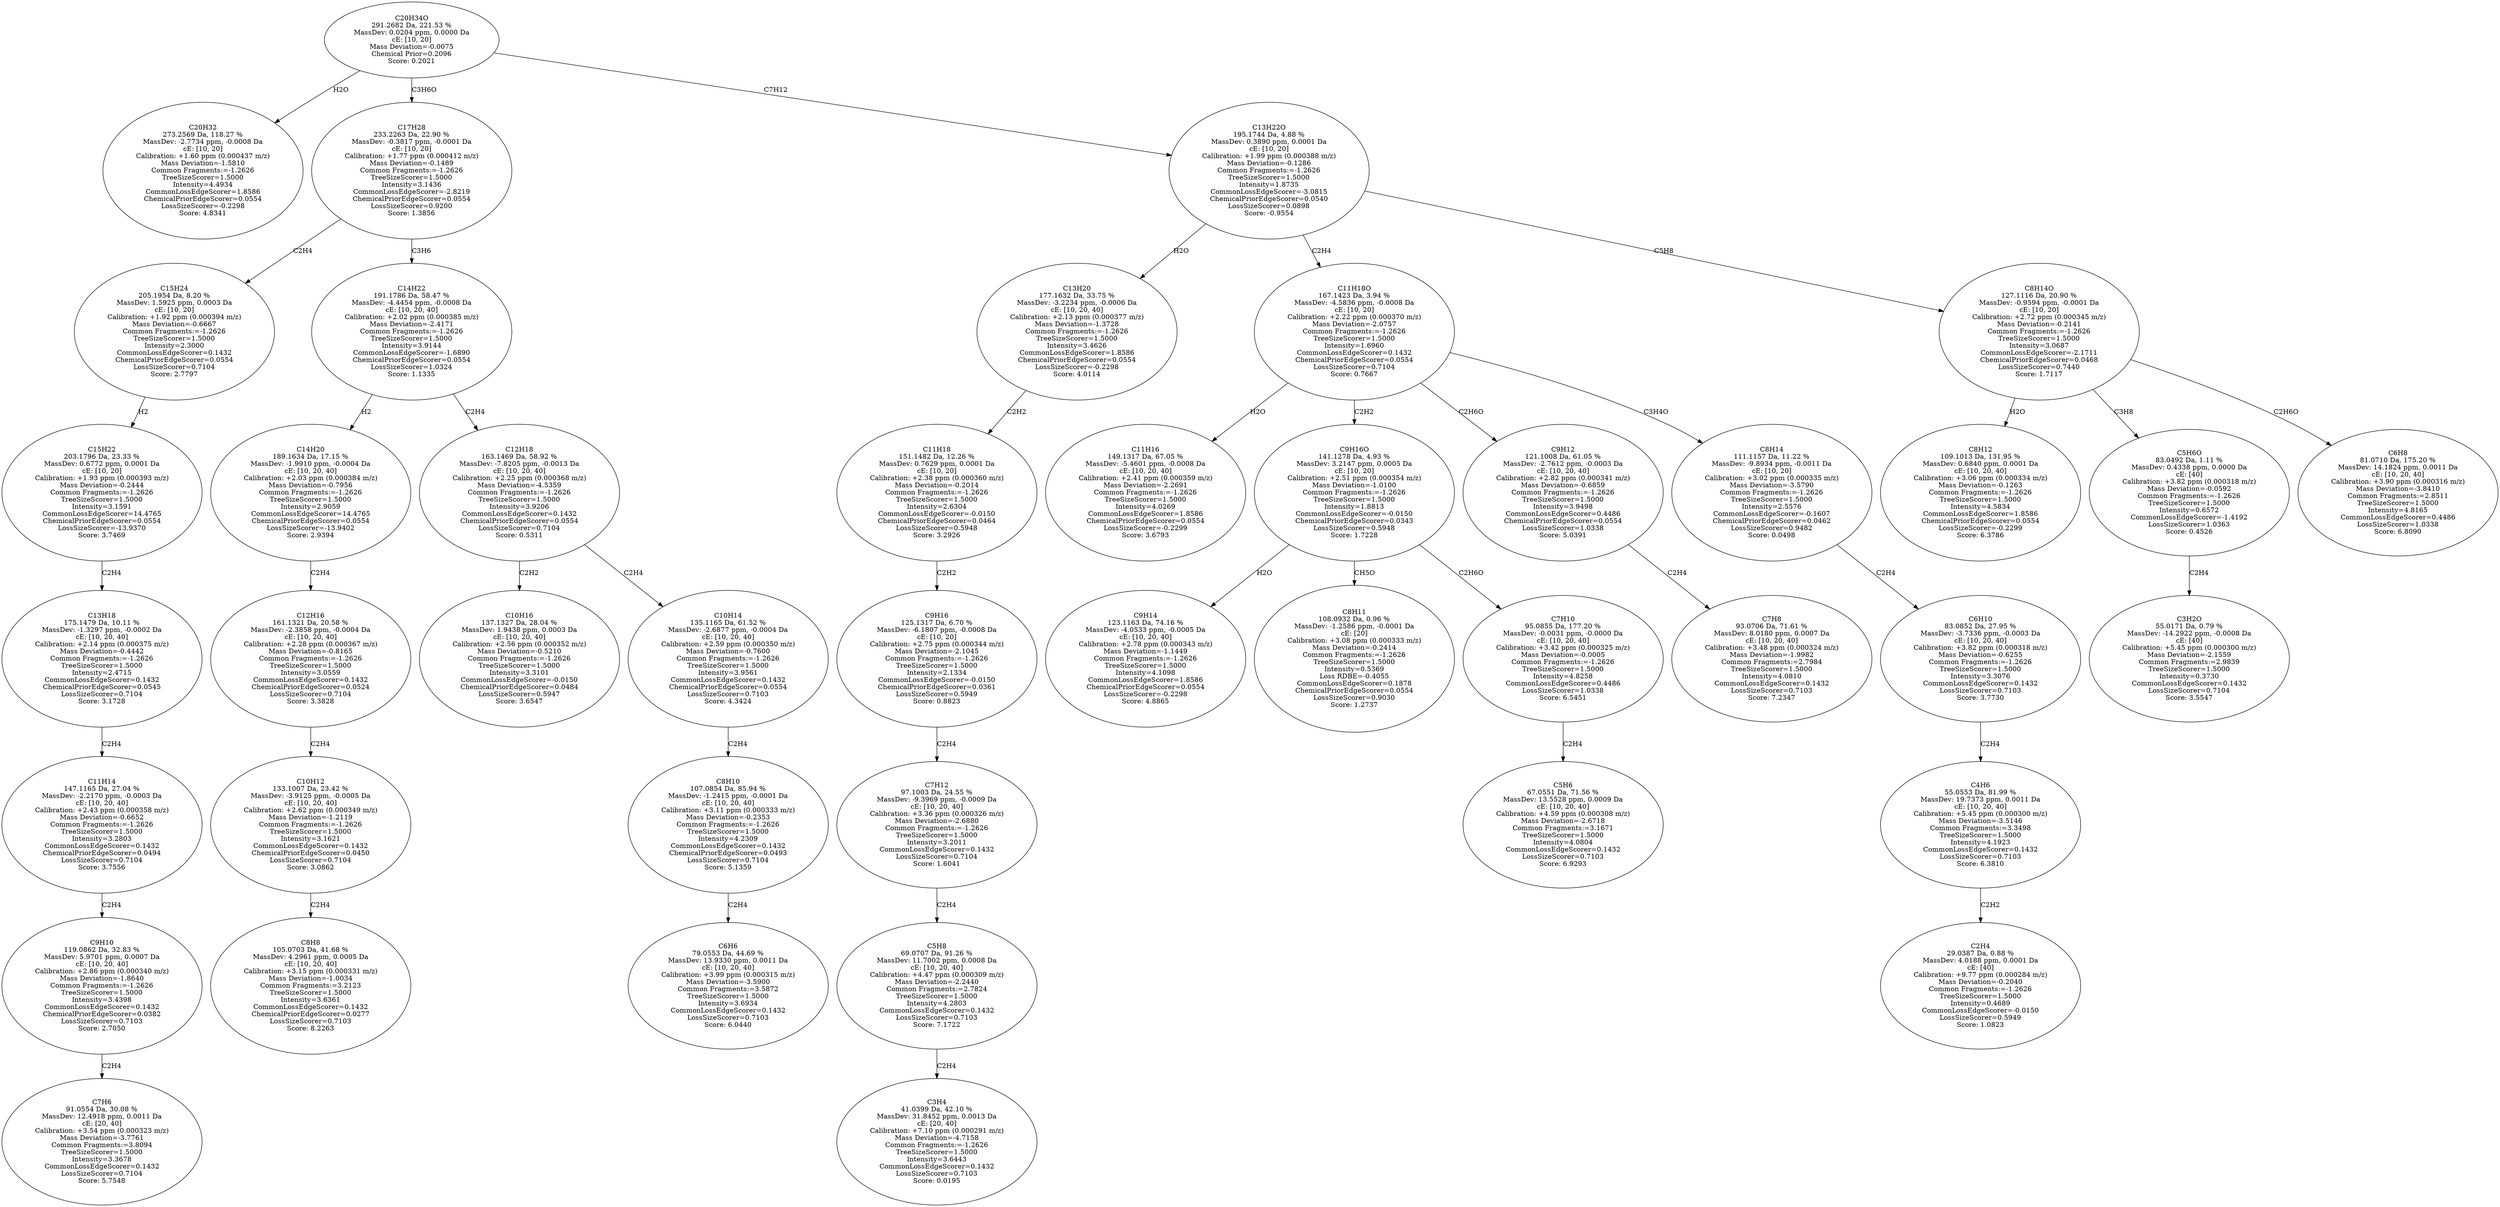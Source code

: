 strict digraph {
v1 [label="C20H32\n273.2569 Da, 118.27 %\nMassDev: -2.7734 ppm, -0.0008 Da\ncE: [10, 20]\nCalibration: +1.60 ppm (0.000437 m/z)\nMass Deviation=-1.5810\nCommon Fragments:=-1.2626\nTreeSizeScorer=1.5000\nIntensity=4.4934\nCommonLossEdgeScorer=1.8586\nChemicalPriorEdgeScorer=0.0554\nLossSizeScorer=-0.2298\nScore: 4.8341"];
v2 [label="C7H6\n91.0554 Da, 30.08 %\nMassDev: 12.4918 ppm, 0.0011 Da\ncE: [20, 40]\nCalibration: +3.54 ppm (0.000323 m/z)\nMass Deviation=-3.7761\nCommon Fragments:=3.8094\nTreeSizeScorer=1.5000\nIntensity=3.3678\nCommonLossEdgeScorer=0.1432\nLossSizeScorer=0.7104\nScore: 5.7548"];
v3 [label="C9H10\n119.0862 Da, 32.83 %\nMassDev: 5.9701 ppm, 0.0007 Da\ncE: [10, 20, 40]\nCalibration: +2.86 ppm (0.000340 m/z)\nMass Deviation=-1.8640\nCommon Fragments:=-1.2626\nTreeSizeScorer=1.5000\nIntensity=3.4398\nCommonLossEdgeScorer=0.1432\nChemicalPriorEdgeScorer=0.0382\nLossSizeScorer=0.7103\nScore: 2.7050"];
v4 [label="C11H14\n147.1165 Da, 27.04 %\nMassDev: -2.2170 ppm, -0.0003 Da\ncE: [10, 20, 40]\nCalibration: +2.43 ppm (0.000358 m/z)\nMass Deviation=-0.6652\nCommon Fragments:=-1.2626\nTreeSizeScorer=1.5000\nIntensity=3.2803\nCommonLossEdgeScorer=0.1432\nChemicalPriorEdgeScorer=0.0494\nLossSizeScorer=0.7104\nScore: 3.7556"];
v5 [label="C13H18\n175.1479 Da, 10.11 %\nMassDev: -1.3297 ppm, -0.0002 Da\ncE: [10, 20, 40]\nCalibration: +2.14 ppm (0.000375 m/z)\nMass Deviation=-0.4442\nCommon Fragments:=-1.2626\nTreeSizeScorer=1.5000\nIntensity=2.4715\nCommonLossEdgeScorer=0.1432\nChemicalPriorEdgeScorer=0.0545\nLossSizeScorer=0.7104\nScore: 3.1728"];
v6 [label="C15H22\n203.1796 Da, 23.33 %\nMassDev: 0.6772 ppm, 0.0001 Da\ncE: [10, 20]\nCalibration: +1.93 ppm (0.000393 m/z)\nMass Deviation=-0.2444\nCommon Fragments:=-1.2626\nTreeSizeScorer=1.5000\nIntensity=3.1591\nCommonLossEdgeScorer=14.4765\nChemicalPriorEdgeScorer=0.0554\nLossSizeScorer=-13.9370\nScore: 3.7469"];
v7 [label="C15H24\n205.1954 Da, 8.20 %\nMassDev: 1.5925 ppm, 0.0003 Da\ncE: [10, 20]\nCalibration: +1.92 ppm (0.000394 m/z)\nMass Deviation=-0.6667\nCommon Fragments:=-1.2626\nTreeSizeScorer=1.5000\nIntensity=2.3000\nCommonLossEdgeScorer=0.1432\nChemicalPriorEdgeScorer=0.0554\nLossSizeScorer=0.7104\nScore: 2.7797"];
v8 [label="C8H8\n105.0703 Da, 41.68 %\nMassDev: 4.2961 ppm, 0.0005 Da\ncE: [10, 20, 40]\nCalibration: +3.15 ppm (0.000331 m/z)\nMass Deviation=-1.0034\nCommon Fragments:=3.2123\nTreeSizeScorer=1.5000\nIntensity=3.6361\nCommonLossEdgeScorer=0.1432\nChemicalPriorEdgeScorer=0.0277\nLossSizeScorer=0.7103\nScore: 8.2263"];
v9 [label="C10H12\n133.1007 Da, 23.42 %\nMassDev: -3.9125 ppm, -0.0005 Da\ncE: [10, 20, 40]\nCalibration: +2.62 ppm (0.000349 m/z)\nMass Deviation=-1.2119\nCommon Fragments:=-1.2626\nTreeSizeScorer=1.5000\nIntensity=3.1621\nCommonLossEdgeScorer=0.1432\nChemicalPriorEdgeScorer=0.0450\nLossSizeScorer=0.7104\nScore: 3.0862"];
v10 [label="C12H16\n161.1321 Da, 20.58 %\nMassDev: -2.3858 ppm, -0.0004 Da\ncE: [10, 20, 40]\nCalibration: +2.28 ppm (0.000367 m/z)\nMass Deviation=-0.8165\nCommon Fragments:=-1.2626\nTreeSizeScorer=1.5000\nIntensity=3.0559\nCommonLossEdgeScorer=0.1432\nChemicalPriorEdgeScorer=0.0524\nLossSizeScorer=0.7104\nScore: 3.3828"];
v11 [label="C14H20\n189.1634 Da, 17.15 %\nMassDev: -1.9910 ppm, -0.0004 Da\ncE: [10, 20, 40]\nCalibration: +2.03 ppm (0.000384 m/z)\nMass Deviation=-0.7956\nCommon Fragments:=-1.2626\nTreeSizeScorer=1.5000\nIntensity=2.9059\nCommonLossEdgeScorer=14.4765\nChemicalPriorEdgeScorer=0.0554\nLossSizeScorer=-13.9402\nScore: 2.9394"];
v12 [label="C10H16\n137.1327 Da, 28.04 %\nMassDev: 1.9438 ppm, 0.0003 Da\ncE: [10, 20, 40]\nCalibration: +2.56 ppm (0.000352 m/z)\nMass Deviation=-0.5210\nCommon Fragments:=-1.2626\nTreeSizeScorer=1.5000\nIntensity=3.3101\nCommonLossEdgeScorer=-0.0150\nChemicalPriorEdgeScorer=0.0484\nLossSizeScorer=0.5947\nScore: 3.6547"];
v13 [label="C6H6\n79.0553 Da, 44.69 %\nMassDev: 13.9330 ppm, 0.0011 Da\ncE: [10, 20, 40]\nCalibration: +3.99 ppm (0.000315 m/z)\nMass Deviation=-3.5900\nCommon Fragments:=3.5872\nTreeSizeScorer=1.5000\nIntensity=3.6934\nCommonLossEdgeScorer=0.1432\nLossSizeScorer=0.7103\nScore: 6.0440"];
v14 [label="C8H10\n107.0854 Da, 85.94 %\nMassDev: -1.2415 ppm, -0.0001 Da\ncE: [10, 20, 40]\nCalibration: +3.11 ppm (0.000333 m/z)\nMass Deviation=-0.2353\nCommon Fragments:=-1.2626\nTreeSizeScorer=1.5000\nIntensity=4.2309\nCommonLossEdgeScorer=0.1432\nChemicalPriorEdgeScorer=0.0493\nLossSizeScorer=0.7104\nScore: 5.1359"];
v15 [label="C10H14\n135.1165 Da, 61.52 %\nMassDev: -2.6877 ppm, -0.0004 Da\ncE: [10, 20, 40]\nCalibration: +2.59 ppm (0.000350 m/z)\nMass Deviation=-0.7600\nCommon Fragments:=-1.2626\nTreeSizeScorer=1.5000\nIntensity=3.9561\nCommonLossEdgeScorer=0.1432\nChemicalPriorEdgeScorer=0.0554\nLossSizeScorer=0.7103\nScore: 4.3424"];
v16 [label="C12H18\n163.1469 Da, 58.92 %\nMassDev: -7.8205 ppm, -0.0013 Da\ncE: [10, 20, 40]\nCalibration: +2.25 ppm (0.000368 m/z)\nMass Deviation=-4.5359\nCommon Fragments:=-1.2626\nTreeSizeScorer=1.5000\nIntensity=3.9206\nCommonLossEdgeScorer=0.1432\nChemicalPriorEdgeScorer=0.0554\nLossSizeScorer=0.7104\nScore: 0.5311"];
v17 [label="C14H22\n191.1786 Da, 58.47 %\nMassDev: -4.4454 ppm, -0.0008 Da\ncE: [10, 20, 40]\nCalibration: +2.02 ppm (0.000385 m/z)\nMass Deviation=-2.4171\nCommon Fragments:=-1.2626\nTreeSizeScorer=1.5000\nIntensity=3.9144\nCommonLossEdgeScorer=-1.6890\nChemicalPriorEdgeScorer=0.0554\nLossSizeScorer=1.0324\nScore: 1.1335"];
v18 [label="C17H28\n233.2263 Da, 22.90 %\nMassDev: -0.3817 ppm, -0.0001 Da\ncE: [10, 20]\nCalibration: +1.77 ppm (0.000412 m/z)\nMass Deviation=-0.1489\nCommon Fragments:=-1.2626\nTreeSizeScorer=1.5000\nIntensity=3.1436\nCommonLossEdgeScorer=-2.8219\nChemicalPriorEdgeScorer=0.0554\nLossSizeScorer=0.9200\nScore: 1.3856"];
v19 [label="C3H4\n41.0399 Da, 42.10 %\nMassDev: 31.8452 ppm, 0.0013 Da\ncE: [20, 40]\nCalibration: +7.10 ppm (0.000291 m/z)\nMass Deviation=-4.7158\nCommon Fragments:=-1.2626\nTreeSizeScorer=1.5000\nIntensity=3.6443\nCommonLossEdgeScorer=0.1432\nLossSizeScorer=0.7103\nScore: 0.0195"];
v20 [label="C5H8\n69.0707 Da, 91.26 %\nMassDev: 11.7002 ppm, 0.0008 Da\ncE: [10, 20, 40]\nCalibration: +4.47 ppm (0.000309 m/z)\nMass Deviation=-2.2440\nCommon Fragments:=2.7824\nTreeSizeScorer=1.5000\nIntensity=4.2803\nCommonLossEdgeScorer=0.1432\nLossSizeScorer=0.7103\nScore: 7.1722"];
v21 [label="C7H12\n97.1003 Da, 24.55 %\nMassDev: -9.3969 ppm, -0.0009 Da\ncE: [10, 20, 40]\nCalibration: +3.36 ppm (0.000326 m/z)\nMass Deviation=-2.6880\nCommon Fragments:=-1.2626\nTreeSizeScorer=1.5000\nIntensity=3.2011\nCommonLossEdgeScorer=0.1432\nLossSizeScorer=0.7104\nScore: 1.6041"];
v22 [label="C9H16\n125.1317 Da, 6.70 %\nMassDev: -6.1807 ppm, -0.0008 Da\ncE: [10, 20]\nCalibration: +2.75 ppm (0.000344 m/z)\nMass Deviation=-2.1045\nCommon Fragments:=-1.2626\nTreeSizeScorer=1.5000\nIntensity=2.1334\nCommonLossEdgeScorer=-0.0150\nChemicalPriorEdgeScorer=0.0361\nLossSizeScorer=0.5949\nScore: 0.8823"];
v23 [label="C11H18\n151.1482 Da, 12.26 %\nMassDev: 0.7629 ppm, 0.0001 Da\ncE: [10, 20]\nCalibration: +2.38 ppm (0.000360 m/z)\nMass Deviation=-0.2014\nCommon Fragments:=-1.2626\nTreeSizeScorer=1.5000\nIntensity=2.6304\nCommonLossEdgeScorer=-0.0150\nChemicalPriorEdgeScorer=0.0464\nLossSizeScorer=0.5948\nScore: 3.2926"];
v24 [label="C13H20\n177.1632 Da, 33.75 %\nMassDev: -3.2234 ppm, -0.0006 Da\ncE: [10, 20, 40]\nCalibration: +2.13 ppm (0.000377 m/z)\nMass Deviation=-1.3728\nCommon Fragments:=-1.2626\nTreeSizeScorer=1.5000\nIntensity=3.4626\nCommonLossEdgeScorer=1.8586\nChemicalPriorEdgeScorer=0.0554\nLossSizeScorer=-0.2298\nScore: 4.0114"];
v25 [label="C11H16\n149.1317 Da, 67.05 %\nMassDev: -5.4601 ppm, -0.0008 Da\ncE: [10, 20, 40]\nCalibration: +2.41 ppm (0.000359 m/z)\nMass Deviation=-2.2691\nCommon Fragments:=-1.2626\nTreeSizeScorer=1.5000\nIntensity=4.0269\nCommonLossEdgeScorer=1.8586\nChemicalPriorEdgeScorer=0.0554\nLossSizeScorer=-0.2299\nScore: 3.6793"];
v26 [label="C9H14\n123.1163 Da, 74.16 %\nMassDev: -4.0533 ppm, -0.0005 Da\ncE: [10, 20, 40]\nCalibration: +2.78 ppm (0.000343 m/z)\nMass Deviation=-1.1449\nCommon Fragments:=-1.2626\nTreeSizeScorer=1.5000\nIntensity=4.1098\nCommonLossEdgeScorer=1.8586\nChemicalPriorEdgeScorer=0.0554\nLossSizeScorer=-0.2298\nScore: 4.8865"];
v27 [label="C8H11\n108.0932 Da, 0.96 %\nMassDev: -1.2586 ppm, -0.0001 Da\ncE: [20]\nCalibration: +3.08 ppm (0.000333 m/z)\nMass Deviation=-0.2414\nCommon Fragments:=-1.2626\nTreeSizeScorer=1.5000\nIntensity=0.5369\nLoss RDBE=-0.4055\nCommonLossEdgeScorer=0.1878\nChemicalPriorEdgeScorer=0.0554\nLossSizeScorer=0.9030\nScore: 1.2737"];
v28 [label="C5H6\n67.0551 Da, 71.56 %\nMassDev: 13.5528 ppm, 0.0009 Da\ncE: [10, 20, 40]\nCalibration: +4.59 ppm (0.000308 m/z)\nMass Deviation=-2.6718\nCommon Fragments:=3.1671\nTreeSizeScorer=1.5000\nIntensity=4.0804\nCommonLossEdgeScorer=0.1432\nLossSizeScorer=0.7103\nScore: 6.9293"];
v29 [label="C7H10\n95.0855 Da, 177.20 %\nMassDev: -0.0031 ppm, -0.0000 Da\ncE: [10, 20, 40]\nCalibration: +3.42 ppm (0.000325 m/z)\nMass Deviation=-0.0005\nCommon Fragments:=-1.2626\nTreeSizeScorer=1.5000\nIntensity=4.8258\nCommonLossEdgeScorer=0.4486\nLossSizeScorer=1.0338\nScore: 6.5451"];
v30 [label="C9H16O\n141.1278 Da, 4.93 %\nMassDev: 3.2147 ppm, 0.0005 Da\ncE: [10, 20]\nCalibration: +2.51 ppm (0.000354 m/z)\nMass Deviation=-1.0100\nCommon Fragments:=-1.2626\nTreeSizeScorer=1.5000\nIntensity=1.8813\nCommonLossEdgeScorer=-0.0150\nChemicalPriorEdgeScorer=0.0343\nLossSizeScorer=0.5948\nScore: 1.7228"];
v31 [label="C7H8\n93.0706 Da, 71.61 %\nMassDev: 8.0180 ppm, 0.0007 Da\ncE: [10, 20, 40]\nCalibration: +3.48 ppm (0.000324 m/z)\nMass Deviation=-1.9982\nCommon Fragments:=2.7984\nTreeSizeScorer=1.5000\nIntensity=4.0810\nCommonLossEdgeScorer=0.1432\nLossSizeScorer=0.7103\nScore: 7.2347"];
v32 [label="C9H12\n121.1008 Da, 61.05 %\nMassDev: -2.7612 ppm, -0.0003 Da\ncE: [10, 20, 40]\nCalibration: +2.82 ppm (0.000341 m/z)\nMass Deviation=-0.6859\nCommon Fragments:=-1.2626\nTreeSizeScorer=1.5000\nIntensity=3.9498\nCommonLossEdgeScorer=0.4486\nChemicalPriorEdgeScorer=0.0554\nLossSizeScorer=1.0338\nScore: 5.0391"];
v33 [label="C2H4\n29.0387 Da, 0.88 %\nMassDev: 4.0188 ppm, 0.0001 Da\ncE: [40]\nCalibration: +9.77 ppm (0.000284 m/z)\nMass Deviation=-0.2040\nCommon Fragments:=-1.2626\nTreeSizeScorer=1.5000\nIntensity=0.4689\nCommonLossEdgeScorer=-0.0150\nLossSizeScorer=0.5949\nScore: 1.0823"];
v34 [label="C4H6\n55.0553 Da, 81.99 %\nMassDev: 19.7373 ppm, 0.0011 Da\ncE: [10, 20, 40]\nCalibration: +5.45 ppm (0.000300 m/z)\nMass Deviation=-3.5146\nCommon Fragments:=3.3498\nTreeSizeScorer=1.5000\nIntensity=4.1923\nCommonLossEdgeScorer=0.1432\nLossSizeScorer=0.7103\nScore: 6.3810"];
v35 [label="C6H10\n83.0852 Da, 27.95 %\nMassDev: -3.7336 ppm, -0.0003 Da\ncE: [10, 20, 40]\nCalibration: +3.82 ppm (0.000318 m/z)\nMass Deviation=-0.6255\nCommon Fragments:=-1.2626\nTreeSizeScorer=1.5000\nIntensity=3.3076\nCommonLossEdgeScorer=0.1432\nLossSizeScorer=0.7103\nScore: 3.7730"];
v36 [label="C8H14\n111.1157 Da, 11.22 %\nMassDev: -9.8934 ppm, -0.0011 Da\ncE: [10, 20]\nCalibration: +3.02 ppm (0.000335 m/z)\nMass Deviation=-3.5790\nCommon Fragments:=-1.2626\nTreeSizeScorer=1.5000\nIntensity=2.5576\nCommonLossEdgeScorer=-0.1607\nChemicalPriorEdgeScorer=0.0462\nLossSizeScorer=0.9482\nScore: 0.0498"];
v37 [label="C11H18O\n167.1423 Da, 3.94 %\nMassDev: -4.5836 ppm, -0.0008 Da\ncE: [10, 20]\nCalibration: +2.22 ppm (0.000370 m/z)\nMass Deviation=-2.0757\nCommon Fragments:=-1.2626\nTreeSizeScorer=1.5000\nIntensity=1.6960\nCommonLossEdgeScorer=0.1432\nChemicalPriorEdgeScorer=0.0554\nLossSizeScorer=0.7104\nScore: 0.7667"];
v38 [label="C8H12\n109.1013 Da, 131.95 %\nMassDev: 0.6840 ppm, 0.0001 Da\ncE: [10, 20, 40]\nCalibration: +3.06 ppm (0.000334 m/z)\nMass Deviation=-0.1263\nCommon Fragments:=-1.2626\nTreeSizeScorer=1.5000\nIntensity=4.5834\nCommonLossEdgeScorer=1.8586\nChemicalPriorEdgeScorer=0.0554\nLossSizeScorer=-0.2299\nScore: 6.3786"];
v39 [label="C3H2O\n55.0171 Da, 0.79 %\nMassDev: -14.2922 ppm, -0.0008 Da\ncE: [40]\nCalibration: +5.45 ppm (0.000300 m/z)\nMass Deviation=-2.1559\nCommon Fragments:=2.9839\nTreeSizeScorer=1.5000\nIntensity=0.3730\nCommonLossEdgeScorer=0.1432\nLossSizeScorer=0.7104\nScore: 3.5547"];
v40 [label="C5H6O\n83.0492 Da, 1.11 %\nMassDev: 0.4338 ppm, 0.0000 Da\ncE: [40]\nCalibration: +3.82 ppm (0.000318 m/z)\nMass Deviation=-0.0592\nCommon Fragments:=-1.2626\nTreeSizeScorer=1.5000\nIntensity=0.6572\nCommonLossEdgeScorer=-1.4192\nLossSizeScorer=1.0363\nScore: 0.4526"];
v41 [label="C6H8\n81.0710 Da, 175.20 %\nMassDev: 14.1824 ppm, 0.0011 Da\ncE: [10, 20, 40]\nCalibration: +3.90 ppm (0.000316 m/z)\nMass Deviation=-3.8410\nCommon Fragments:=2.8511\nTreeSizeScorer=1.5000\nIntensity=4.8165\nCommonLossEdgeScorer=0.4486\nLossSizeScorer=1.0338\nScore: 6.8090"];
v42 [label="C8H14O\n127.1116 Da, 20.90 %\nMassDev: -0.9594 ppm, -0.0001 Da\ncE: [10, 20]\nCalibration: +2.72 ppm (0.000345 m/z)\nMass Deviation=-0.2141\nCommon Fragments:=-1.2626\nTreeSizeScorer=1.5000\nIntensity=3.0687\nCommonLossEdgeScorer=-2.1711\nChemicalPriorEdgeScorer=0.0468\nLossSizeScorer=0.7440\nScore: 1.7117"];
v43 [label="C13H22O\n195.1744 Da, 4.88 %\nMassDev: 0.3890 ppm, 0.0001 Da\ncE: [10, 20]\nCalibration: +1.99 ppm (0.000388 m/z)\nMass Deviation=-0.1286\nCommon Fragments:=-1.2626\nTreeSizeScorer=1.5000\nIntensity=1.8735\nCommonLossEdgeScorer=-3.0815\nChemicalPriorEdgeScorer=0.0540\nLossSizeScorer=0.0898\nScore: -0.9554"];
v44 [label="C20H34O\n291.2682 Da, 221.53 %\nMassDev: 0.0204 ppm, 0.0000 Da\ncE: [10, 20]\nMass Deviation=-0.0075\nChemical Prior=0.2096\nScore: 0.2021"];
v44 -> v1 [label="H2O"];
v3 -> v2 [label="C2H4"];
v4 -> v3 [label="C2H4"];
v5 -> v4 [label="C2H4"];
v6 -> v5 [label="C2H4"];
v7 -> v6 [label="H2"];
v18 -> v7 [label="C2H4"];
v9 -> v8 [label="C2H4"];
v10 -> v9 [label="C2H4"];
v11 -> v10 [label="C2H4"];
v17 -> v11 [label="H2"];
v16 -> v12 [label="C2H2"];
v14 -> v13 [label="C2H4"];
v15 -> v14 [label="C2H4"];
v16 -> v15 [label="C2H4"];
v17 -> v16 [label="C2H4"];
v18 -> v17 [label="C3H6"];
v44 -> v18 [label="C3H6O"];
v20 -> v19 [label="C2H4"];
v21 -> v20 [label="C2H4"];
v22 -> v21 [label="C2H4"];
v23 -> v22 [label="C2H2"];
v24 -> v23 [label="C2H2"];
v43 -> v24 [label="H2O"];
v37 -> v25 [label="H2O"];
v30 -> v26 [label="H2O"];
v30 -> v27 [label="CH5O"];
v29 -> v28 [label="C2H4"];
v30 -> v29 [label="C2H6O"];
v37 -> v30 [label="C2H2"];
v32 -> v31 [label="C2H4"];
v37 -> v32 [label="C2H6O"];
v34 -> v33 [label="C2H2"];
v35 -> v34 [label="C2H4"];
v36 -> v35 [label="C2H4"];
v37 -> v36 [label="C3H4O"];
v43 -> v37 [label="C2H4"];
v42 -> v38 [label="H2O"];
v40 -> v39 [label="C2H4"];
v42 -> v40 [label="C3H8"];
v42 -> v41 [label="C2H6O"];
v43 -> v42 [label="C5H8"];
v44 -> v43 [label="C7H12"];
}